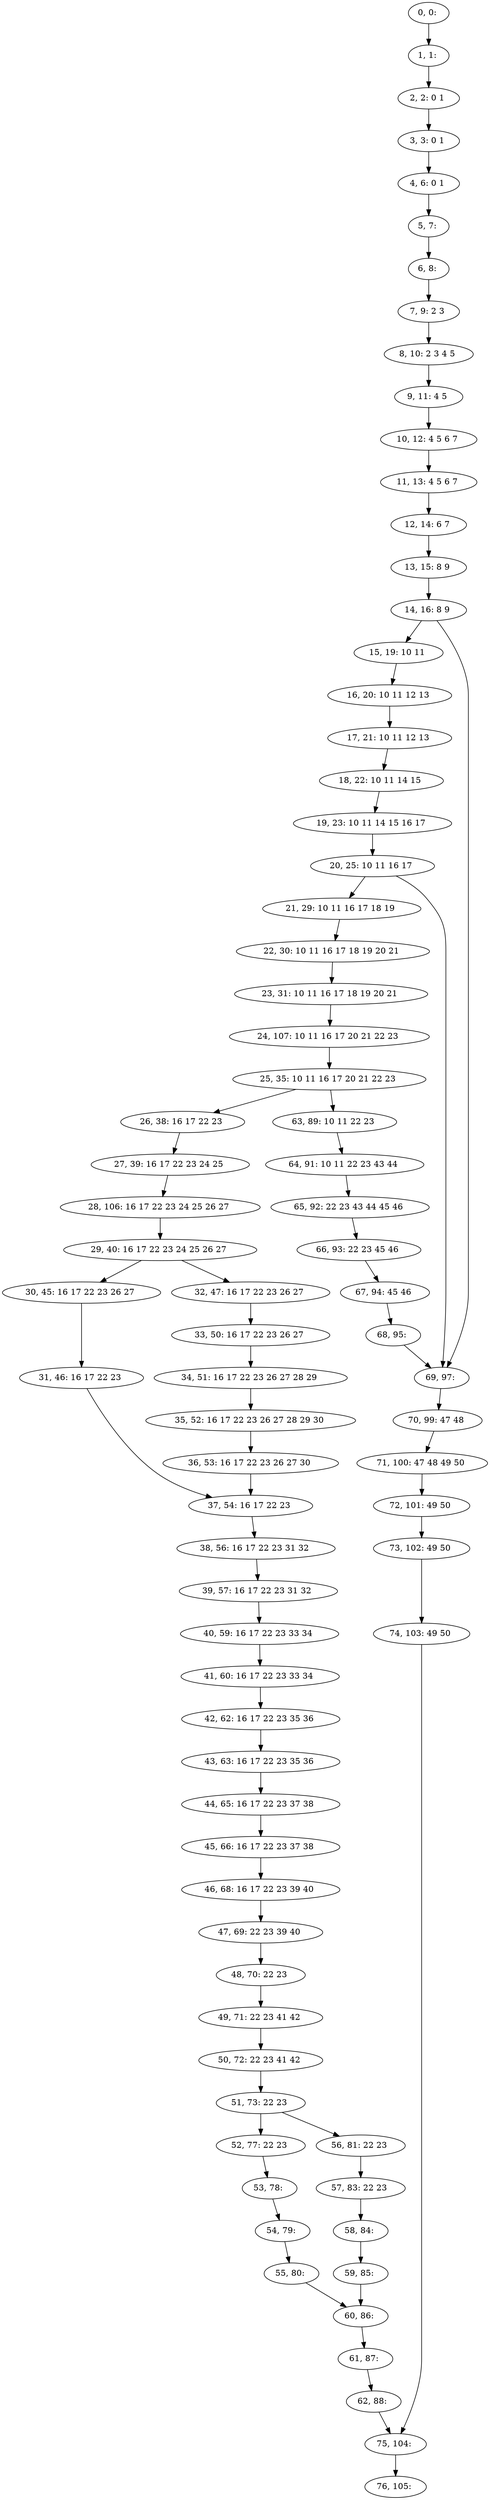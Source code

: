 digraph G {
0[label="0, 0: "];
1[label="1, 1: "];
2[label="2, 2: 0 1 "];
3[label="3, 3: 0 1 "];
4[label="4, 6: 0 1 "];
5[label="5, 7: "];
6[label="6, 8: "];
7[label="7, 9: 2 3 "];
8[label="8, 10: 2 3 4 5 "];
9[label="9, 11: 4 5 "];
10[label="10, 12: 4 5 6 7 "];
11[label="11, 13: 4 5 6 7 "];
12[label="12, 14: 6 7 "];
13[label="13, 15: 8 9 "];
14[label="14, 16: 8 9 "];
15[label="15, 19: 10 11 "];
16[label="16, 20: 10 11 12 13 "];
17[label="17, 21: 10 11 12 13 "];
18[label="18, 22: 10 11 14 15 "];
19[label="19, 23: 10 11 14 15 16 17 "];
20[label="20, 25: 10 11 16 17 "];
21[label="21, 29: 10 11 16 17 18 19 "];
22[label="22, 30: 10 11 16 17 18 19 20 21 "];
23[label="23, 31: 10 11 16 17 18 19 20 21 "];
24[label="24, 107: 10 11 16 17 20 21 22 23 "];
25[label="25, 35: 10 11 16 17 20 21 22 23 "];
26[label="26, 38: 16 17 22 23 "];
27[label="27, 39: 16 17 22 23 24 25 "];
28[label="28, 106: 16 17 22 23 24 25 26 27 "];
29[label="29, 40: 16 17 22 23 24 25 26 27 "];
30[label="30, 45: 16 17 22 23 26 27 "];
31[label="31, 46: 16 17 22 23 "];
32[label="32, 47: 16 17 22 23 26 27 "];
33[label="33, 50: 16 17 22 23 26 27 "];
34[label="34, 51: 16 17 22 23 26 27 28 29 "];
35[label="35, 52: 16 17 22 23 26 27 28 29 30 "];
36[label="36, 53: 16 17 22 23 26 27 30 "];
37[label="37, 54: 16 17 22 23 "];
38[label="38, 56: 16 17 22 23 31 32 "];
39[label="39, 57: 16 17 22 23 31 32 "];
40[label="40, 59: 16 17 22 23 33 34 "];
41[label="41, 60: 16 17 22 23 33 34 "];
42[label="42, 62: 16 17 22 23 35 36 "];
43[label="43, 63: 16 17 22 23 35 36 "];
44[label="44, 65: 16 17 22 23 37 38 "];
45[label="45, 66: 16 17 22 23 37 38 "];
46[label="46, 68: 16 17 22 23 39 40 "];
47[label="47, 69: 22 23 39 40 "];
48[label="48, 70: 22 23 "];
49[label="49, 71: 22 23 41 42 "];
50[label="50, 72: 22 23 41 42 "];
51[label="51, 73: 22 23 "];
52[label="52, 77: 22 23 "];
53[label="53, 78: "];
54[label="54, 79: "];
55[label="55, 80: "];
56[label="56, 81: 22 23 "];
57[label="57, 83: 22 23 "];
58[label="58, 84: "];
59[label="59, 85: "];
60[label="60, 86: "];
61[label="61, 87: "];
62[label="62, 88: "];
63[label="63, 89: 10 11 22 23 "];
64[label="64, 91: 10 11 22 23 43 44 "];
65[label="65, 92: 22 23 43 44 45 46 "];
66[label="66, 93: 22 23 45 46 "];
67[label="67, 94: 45 46 "];
68[label="68, 95: "];
69[label="69, 97: "];
70[label="70, 99: 47 48 "];
71[label="71, 100: 47 48 49 50 "];
72[label="72, 101: 49 50 "];
73[label="73, 102: 49 50 "];
74[label="74, 103: 49 50 "];
75[label="75, 104: "];
76[label="76, 105: "];
0->1 ;
1->2 ;
2->3 ;
3->4 ;
4->5 ;
5->6 ;
6->7 ;
7->8 ;
8->9 ;
9->10 ;
10->11 ;
11->12 ;
12->13 ;
13->14 ;
14->15 ;
14->69 ;
15->16 ;
16->17 ;
17->18 ;
18->19 ;
19->20 ;
20->21 ;
20->69 ;
21->22 ;
22->23 ;
23->24 ;
24->25 ;
25->26 ;
25->63 ;
26->27 ;
27->28 ;
28->29 ;
29->30 ;
29->32 ;
30->31 ;
31->37 ;
32->33 ;
33->34 ;
34->35 ;
35->36 ;
36->37 ;
37->38 ;
38->39 ;
39->40 ;
40->41 ;
41->42 ;
42->43 ;
43->44 ;
44->45 ;
45->46 ;
46->47 ;
47->48 ;
48->49 ;
49->50 ;
50->51 ;
51->52 ;
51->56 ;
52->53 ;
53->54 ;
54->55 ;
55->60 ;
56->57 ;
57->58 ;
58->59 ;
59->60 ;
60->61 ;
61->62 ;
62->75 ;
63->64 ;
64->65 ;
65->66 ;
66->67 ;
67->68 ;
68->69 ;
69->70 ;
70->71 ;
71->72 ;
72->73 ;
73->74 ;
74->75 ;
75->76 ;
}
